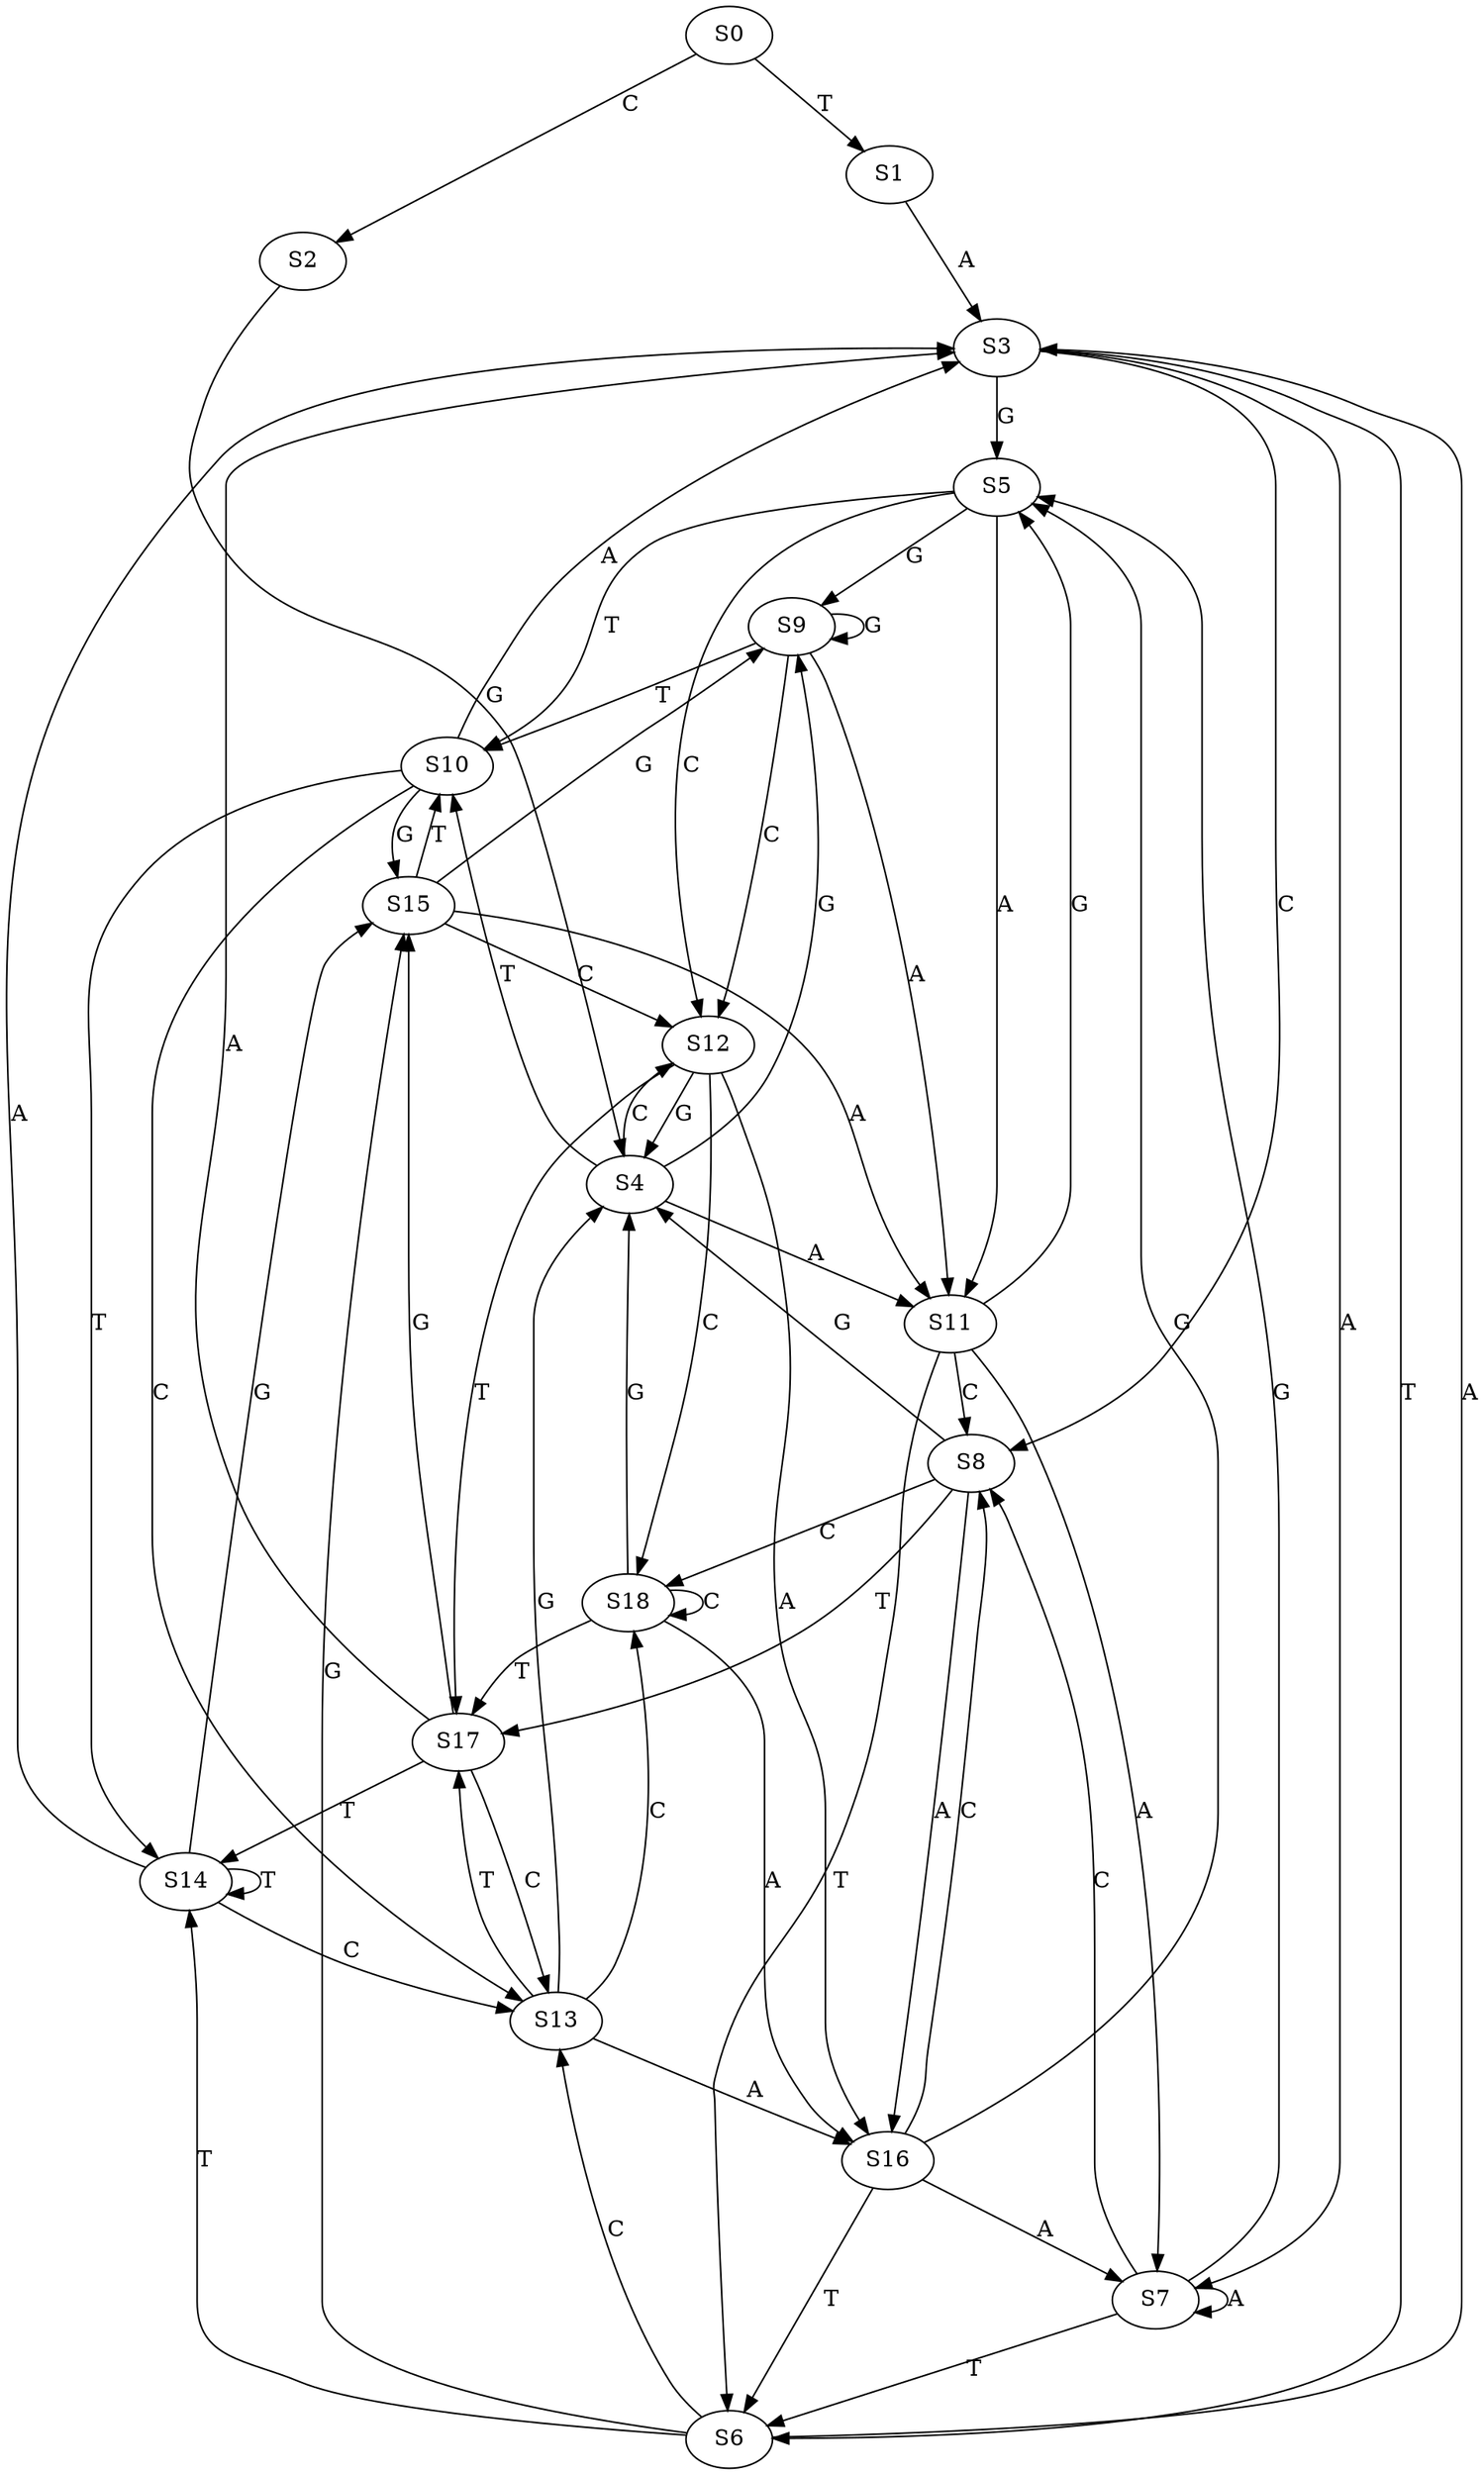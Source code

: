 strict digraph  {
	S0 -> S1 [ label = T ];
	S0 -> S2 [ label = C ];
	S1 -> S3 [ label = A ];
	S2 -> S4 [ label = G ];
	S3 -> S5 [ label = G ];
	S3 -> S6 [ label = T ];
	S3 -> S7 [ label = A ];
	S3 -> S8 [ label = C ];
	S4 -> S9 [ label = G ];
	S4 -> S10 [ label = T ];
	S4 -> S11 [ label = A ];
	S4 -> S12 [ label = C ];
	S5 -> S10 [ label = T ];
	S5 -> S9 [ label = G ];
	S5 -> S11 [ label = A ];
	S5 -> S12 [ label = C ];
	S6 -> S3 [ label = A ];
	S6 -> S13 [ label = C ];
	S6 -> S14 [ label = T ];
	S6 -> S15 [ label = G ];
	S7 -> S6 [ label = T ];
	S7 -> S8 [ label = C ];
	S7 -> S5 [ label = G ];
	S7 -> S7 [ label = A ];
	S8 -> S16 [ label = A ];
	S8 -> S17 [ label = T ];
	S8 -> S18 [ label = C ];
	S8 -> S4 [ label = G ];
	S9 -> S11 [ label = A ];
	S9 -> S10 [ label = T ];
	S9 -> S9 [ label = G ];
	S9 -> S12 [ label = C ];
	S10 -> S3 [ label = A ];
	S10 -> S13 [ label = C ];
	S10 -> S15 [ label = G ];
	S10 -> S14 [ label = T ];
	S11 -> S5 [ label = G ];
	S11 -> S7 [ label = A ];
	S11 -> S8 [ label = C ];
	S11 -> S6 [ label = T ];
	S12 -> S18 [ label = C ];
	S12 -> S17 [ label = T ];
	S12 -> S4 [ label = G ];
	S12 -> S16 [ label = A ];
	S13 -> S17 [ label = T ];
	S13 -> S4 [ label = G ];
	S13 -> S18 [ label = C ];
	S13 -> S16 [ label = A ];
	S14 -> S13 [ label = C ];
	S14 -> S15 [ label = G ];
	S14 -> S14 [ label = T ];
	S14 -> S3 [ label = A ];
	S15 -> S11 [ label = A ];
	S15 -> S10 [ label = T ];
	S15 -> S12 [ label = C ];
	S15 -> S9 [ label = G ];
	S16 -> S5 [ label = G ];
	S16 -> S6 [ label = T ];
	S16 -> S8 [ label = C ];
	S16 -> S7 [ label = A ];
	S17 -> S15 [ label = G ];
	S17 -> S13 [ label = C ];
	S17 -> S3 [ label = A ];
	S17 -> S14 [ label = T ];
	S18 -> S4 [ label = G ];
	S18 -> S18 [ label = C ];
	S18 -> S16 [ label = A ];
	S18 -> S17 [ label = T ];
}
